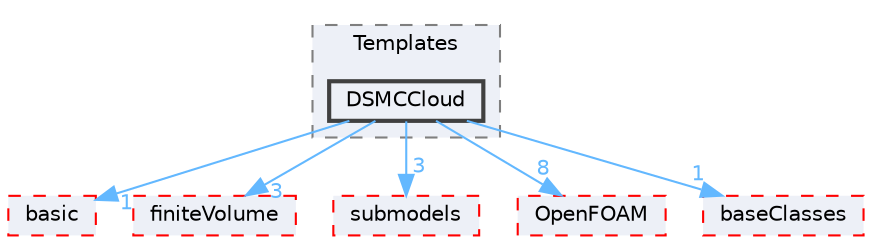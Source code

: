 digraph "src/lagrangian/DSMC/clouds/Templates/DSMCCloud"
{
 // LATEX_PDF_SIZE
  bgcolor="transparent";
  edge [fontname=Helvetica,fontsize=10,labelfontname=Helvetica,labelfontsize=10];
  node [fontname=Helvetica,fontsize=10,shape=box,height=0.2,width=0.4];
  compound=true
  subgraph clusterdir_bf0dcb725d0b7b3f046929ad2f3e6af1 {
    graph [ bgcolor="#edf0f7", pencolor="grey50", label="Templates", fontname=Helvetica,fontsize=10 style="filled,dashed", URL="dir_bf0dcb725d0b7b3f046929ad2f3e6af1.html",tooltip=""]
  dir_81d96284bc27cd8cd3d67cbfe31d7379 [label="DSMCCloud", fillcolor="#edf0f7", color="grey25", style="filled,bold", URL="dir_81d96284bc27cd8cd3d67cbfe31d7379.html",tooltip=""];
  }
  dir_584e0ab0901b4327f36f4285cac7f2f8 [label="basic", fillcolor="#edf0f7", color="red", style="filled,dashed", URL="dir_584e0ab0901b4327f36f4285cac7f2f8.html",tooltip=""];
  dir_9bd15774b555cf7259a6fa18f99fe99b [label="finiteVolume", fillcolor="#edf0f7", color="red", style="filled,dashed", URL="dir_9bd15774b555cf7259a6fa18f99fe99b.html",tooltip=""];
  dir_aa5533d18bfe518db8350fc74caf402d [label="submodels", fillcolor="#edf0f7", color="red", style="filled,dashed", URL="dir_aa5533d18bfe518db8350fc74caf402d.html",tooltip=""];
  dir_c5473ff19b20e6ec4dfe5c310b3778a8 [label="OpenFOAM", fillcolor="#edf0f7", color="red", style="filled,dashed", URL="dir_c5473ff19b20e6ec4dfe5c310b3778a8.html",tooltip=""];
  dir_eda39c592276cda9226745254e8d6ab1 [label="baseClasses", fillcolor="#edf0f7", color="red", style="filled,dashed", URL="dir_eda39c592276cda9226745254e8d6ab1.html",tooltip=""];
  dir_81d96284bc27cd8cd3d67cbfe31d7379->dir_584e0ab0901b4327f36f4285cac7f2f8 [headlabel="1", labeldistance=1.5 headhref="dir_001057_000211.html" href="dir_001057_000211.html" color="steelblue1" fontcolor="steelblue1"];
  dir_81d96284bc27cd8cd3d67cbfe31d7379->dir_9bd15774b555cf7259a6fa18f99fe99b [headlabel="3", labeldistance=1.5 headhref="dir_001057_001387.html" href="dir_001057_001387.html" color="steelblue1" fontcolor="steelblue1"];
  dir_81d96284bc27cd8cd3d67cbfe31d7379->dir_aa5533d18bfe518db8350fc74caf402d [headlabel="3", labeldistance=1.5 headhref="dir_001057_003800.html" href="dir_001057_003800.html" color="steelblue1" fontcolor="steelblue1"];
  dir_81d96284bc27cd8cd3d67cbfe31d7379->dir_c5473ff19b20e6ec4dfe5c310b3778a8 [headlabel="8", labeldistance=1.5 headhref="dir_001057_002695.html" href="dir_001057_002695.html" color="steelblue1" fontcolor="steelblue1"];
  dir_81d96284bc27cd8cd3d67cbfe31d7379->dir_eda39c592276cda9226745254e8d6ab1 [headlabel="1", labeldistance=1.5 headhref="dir_001057_000199.html" href="dir_001057_000199.html" color="steelblue1" fontcolor="steelblue1"];
}
